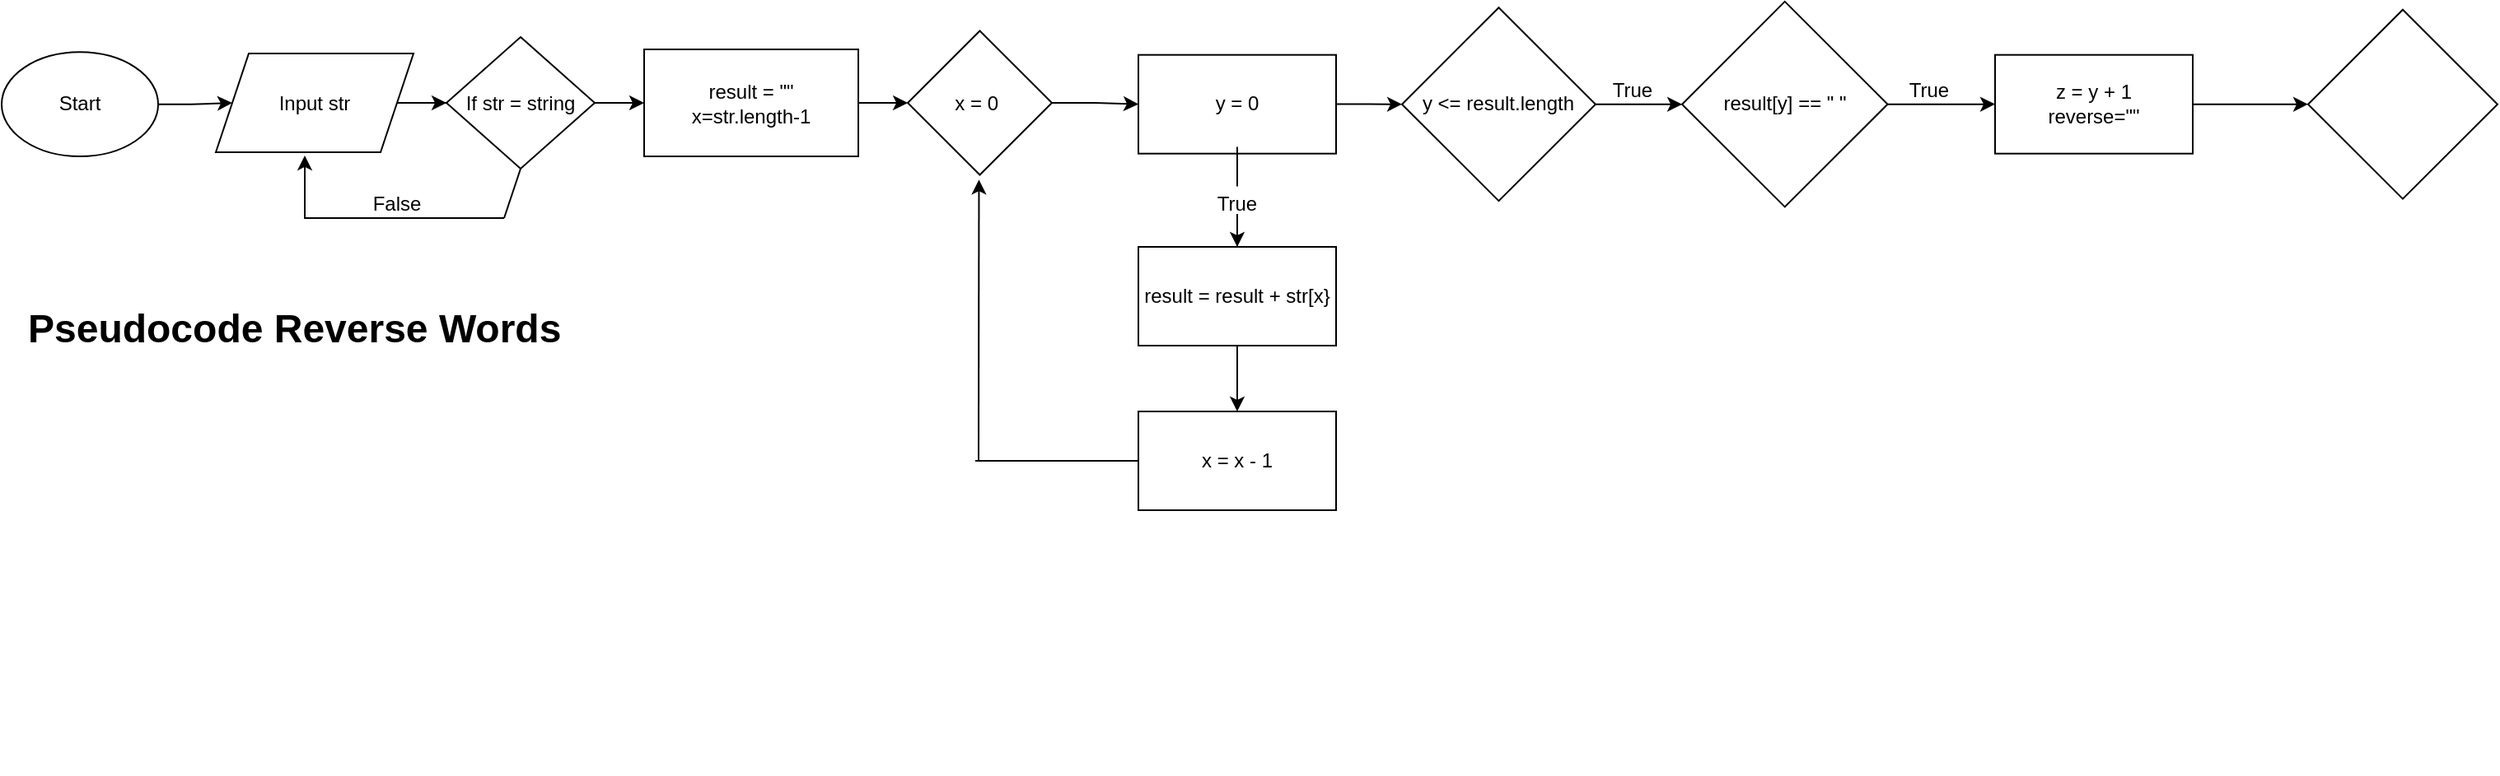 <mxfile version="20.0.1" type="device"><diagram id="fjVzi1wufPVVItkXlOrg" name="Page-1"><mxGraphModel dx="1422" dy="804" grid="1" gridSize="10" guides="1" tooltips="1" connect="1" arrows="1" fold="1" page="1" pageScale="1" pageWidth="827" pageHeight="1169" math="0" shadow="0"><root><mxCell id="0"/><mxCell id="1" parent="0"/><mxCell id="HmGKqYZ0TuJxNkUc22Is-21" value="&lt;h1&gt;Pseudocode Reverse Words&lt;/h1&gt;&lt;div&gt;&lt;span style=&quot;background-color: initial;&quot;&gt;&amp;nbsp;&lt;/span&gt;&lt;/div&gt;" style="text;html=1;strokeColor=none;fillColor=none;spacing=5;spacingTop=-20;whiteSpace=wrap;overflow=hidden;rounded=0;" parent="1" vertex="1"><mxGeometry x="20.83" y="250" width="459.17" height="290" as="geometry"/></mxCell><mxCell id="qDwm-U80J2-0_mb0yIJG-4" value="" style="edgeStyle=orthogonalEdgeStyle;rounded=0;orthogonalLoop=1;jettySize=auto;html=1;" parent="1" source="qDwm-U80J2-0_mb0yIJG-5" target="qDwm-U80J2-0_mb0yIJG-7" edge="1"><mxGeometry relative="1" as="geometry"/></mxCell><mxCell id="qDwm-U80J2-0_mb0yIJG-5" value="Start" style="ellipse;whiteSpace=wrap;html=1;" parent="1" vertex="1"><mxGeometry x="10" y="101.67" width="95.01" height="63.34" as="geometry"/></mxCell><mxCell id="qDwm-U80J2-0_mb0yIJG-6" value="" style="edgeStyle=orthogonalEdgeStyle;rounded=0;orthogonalLoop=1;jettySize=auto;html=1;" parent="1" source="qDwm-U80J2-0_mb0yIJG-7" target="qDwm-U80J2-0_mb0yIJG-9" edge="1"><mxGeometry relative="1" as="geometry"/></mxCell><mxCell id="qDwm-U80J2-0_mb0yIJG-7" value="Input str" style="shape=parallelogram;perimeter=parallelogramPerimeter;whiteSpace=wrap;html=1;fixedSize=1;" parent="1" vertex="1"><mxGeometry x="140" y="102.51" width="120" height="60" as="geometry"/></mxCell><mxCell id="qDwm-U80J2-0_mb0yIJG-8" value="" style="edgeStyle=orthogonalEdgeStyle;rounded=0;orthogonalLoop=1;jettySize=auto;html=1;" parent="1" source="qDwm-U80J2-0_mb0yIJG-9" target="qDwm-U80J2-0_mb0yIJG-13" edge="1"><mxGeometry relative="1" as="geometry"/></mxCell><mxCell id="qDwm-U80J2-0_mb0yIJG-9" value="If str = string" style="rhombus;whiteSpace=wrap;html=1;" parent="1" vertex="1"><mxGeometry x="280" y="92.51" width="90" height="80" as="geometry"/></mxCell><mxCell id="qDwm-U80J2-0_mb0yIJG-10" value="" style="endArrow=none;html=1;rounded=0;entryX=0.5;entryY=1;entryDx=0;entryDy=0;" parent="1" target="qDwm-U80J2-0_mb0yIJG-9" edge="1"><mxGeometry width="50" height="50" relative="1" as="geometry"><mxPoint x="315" y="202.51" as="sourcePoint"/><mxPoint x="430" y="182.51" as="targetPoint"/></mxGeometry></mxCell><mxCell id="qDwm-U80J2-0_mb0yIJG-11" value="" style="endArrow=none;html=1;rounded=0;" parent="1" edge="1"><mxGeometry width="50" height="50" relative="1" as="geometry"><mxPoint x="205" y="202.51" as="sourcePoint"/><mxPoint x="315" y="202.51" as="targetPoint"/></mxGeometry></mxCell><mxCell id="qDwm-U80J2-0_mb0yIJG-12" value="" style="endArrow=classic;html=1;rounded=0;entryX=0.45;entryY=1.033;entryDx=0;entryDy=0;entryPerimeter=0;" parent="1" target="qDwm-U80J2-0_mb0yIJG-7" edge="1"><mxGeometry width="50" height="50" relative="1" as="geometry"><mxPoint x="214" y="202.51" as="sourcePoint"/><mxPoint x="430" y="182.51" as="targetPoint"/><Array as="points"><mxPoint x="194" y="202.51"/><mxPoint x="194" y="182.51"/></Array></mxGeometry></mxCell><mxCell id="qDwm-U80J2-0_mb0yIJG-16" value="" style="edgeStyle=orthogonalEdgeStyle;rounded=0;orthogonalLoop=1;jettySize=auto;html=1;" parent="1" source="qDwm-U80J2-0_mb0yIJG-13" target="qDwm-U80J2-0_mb0yIJG-15" edge="1"><mxGeometry relative="1" as="geometry"/></mxCell><mxCell id="qDwm-U80J2-0_mb0yIJG-13" value="result = &quot;&quot;&lt;br&gt;x=str.length-1" style="whiteSpace=wrap;html=1;" parent="1" vertex="1"><mxGeometry x="400" y="100.01" width="130" height="65" as="geometry"/></mxCell><mxCell id="qDwm-U80J2-0_mb0yIJG-14" value="False" style="text;html=1;strokeColor=none;fillColor=none;align=center;verticalAlign=middle;whiteSpace=wrap;rounded=0;" parent="1" vertex="1"><mxGeometry x="220" y="179.17" width="60" height="30" as="geometry"/></mxCell><mxCell id="qDwm-U80J2-0_mb0yIJG-20" value="" style="edgeStyle=orthogonalEdgeStyle;rounded=0;orthogonalLoop=1;jettySize=auto;html=1;" parent="1" source="qDwm-U80J2-0_mb0yIJG-15" target="qDwm-U80J2-0_mb0yIJG-19" edge="1"><mxGeometry relative="1" as="geometry"/></mxCell><mxCell id="qDwm-U80J2-0_mb0yIJG-15" value="x = 0&amp;nbsp;" style="rhombus;whiteSpace=wrap;html=1;" parent="1" vertex="1"><mxGeometry x="560" y="88.76" width="87.49" height="87.49" as="geometry"/></mxCell><mxCell id="qDwm-U80J2-0_mb0yIJG-22" value="" style="edgeStyle=orthogonalEdgeStyle;rounded=0;orthogonalLoop=1;jettySize=auto;html=1;" parent="1" source="qDwm-U80J2-0_mb0yIJG-19" target="qDwm-U80J2-0_mb0yIJG-21" edge="1"><mxGeometry relative="1" as="geometry"/></mxCell><mxCell id="qDwm-U80J2-0_mb0yIJG-27" value="" style="edgeStyle=orthogonalEdgeStyle;rounded=0;orthogonalLoop=1;jettySize=auto;html=1;startArrow=none;" parent="1" source="qDwm-U80J2-0_mb0yIJG-29" target="qDwm-U80J2-0_mb0yIJG-25" edge="1"><mxGeometry relative="1" as="geometry"/></mxCell><mxCell id="qDwm-U80J2-0_mb0yIJG-19" value="y = 0" style="whiteSpace=wrap;html=1;" parent="1" vertex="1"><mxGeometry x="700" y="103.34" width="120" height="60" as="geometry"/></mxCell><mxCell id="qDwm-U80J2-0_mb0yIJG-24" value="" style="edgeStyle=orthogonalEdgeStyle;rounded=0;orthogonalLoop=1;jettySize=auto;html=1;" parent="1" source="qDwm-U80J2-0_mb0yIJG-21" target="qDwm-U80J2-0_mb0yIJG-23" edge="1"><mxGeometry relative="1" as="geometry"/></mxCell><mxCell id="qDwm-U80J2-0_mb0yIJG-21" value="y &amp;lt;= result.length" style="rhombus;whiteSpace=wrap;html=1;" parent="1" vertex="1"><mxGeometry x="860" y="74.59" width="117.49" height="117.49" as="geometry"/></mxCell><mxCell id="qDwm-U80J2-0_mb0yIJG-38" value="" style="edgeStyle=orthogonalEdgeStyle;rounded=0;orthogonalLoop=1;jettySize=auto;html=1;" parent="1" source="qDwm-U80J2-0_mb0yIJG-23" target="qDwm-U80J2-0_mb0yIJG-37" edge="1"><mxGeometry relative="1" as="geometry"/></mxCell><mxCell id="qDwm-U80J2-0_mb0yIJG-23" value="result[y] == &quot; &quot;" style="rhombus;whiteSpace=wrap;html=1;" parent="1" vertex="1"><mxGeometry x="1030" y="70.95" width="124.78" height="124.78" as="geometry"/></mxCell><mxCell id="qDwm-U80J2-0_mb0yIJG-28" value="" style="edgeStyle=orthogonalEdgeStyle;rounded=0;orthogonalLoop=1;jettySize=auto;html=1;" parent="1" source="qDwm-U80J2-0_mb0yIJG-25" target="qDwm-U80J2-0_mb0yIJG-26" edge="1"><mxGeometry relative="1" as="geometry"/></mxCell><mxCell id="qDwm-U80J2-0_mb0yIJG-25" value="result = result + str[x}" style="rounded=0;whiteSpace=wrap;html=1;" parent="1" vertex="1"><mxGeometry x="700" y="220" width="120" height="60" as="geometry"/></mxCell><mxCell id="qDwm-U80J2-0_mb0yIJG-26" value="x = x - 1" style="whiteSpace=wrap;html=1;" parent="1" vertex="1"><mxGeometry x="700" y="320" width="120" height="60" as="geometry"/></mxCell><mxCell id="qDwm-U80J2-0_mb0yIJG-29" value="True&lt;br&gt;" style="text;html=1;strokeColor=none;fillColor=none;align=center;verticalAlign=middle;whiteSpace=wrap;rounded=0;" parent="1" vertex="1"><mxGeometry x="730" y="179.17" width="60" height="30" as="geometry"/></mxCell><mxCell id="qDwm-U80J2-0_mb0yIJG-30" value="" style="edgeStyle=orthogonalEdgeStyle;rounded=0;orthogonalLoop=1;jettySize=auto;html=1;endArrow=none;" parent="1" source="qDwm-U80J2-0_mb0yIJG-19" target="qDwm-U80J2-0_mb0yIJG-29" edge="1"><mxGeometry relative="1" as="geometry"><mxPoint x="740" y="162.51" as="sourcePoint"/><mxPoint x="740" y="220" as="targetPoint"/></mxGeometry></mxCell><mxCell id="qDwm-U80J2-0_mb0yIJG-31" value="" style="endArrow=none;html=1;rounded=0;entryX=0;entryY=0.5;entryDx=0;entryDy=0;" parent="1" target="qDwm-U80J2-0_mb0yIJG-26" edge="1"><mxGeometry width="50" height="50" relative="1" as="geometry"><mxPoint x="601" y="350" as="sourcePoint"/><mxPoint x="681" y="349.5" as="targetPoint"/></mxGeometry></mxCell><mxCell id="qDwm-U80J2-0_mb0yIJG-32" value="" style="endArrow=classic;html=1;rounded=0;" parent="1" edge="1"><mxGeometry width="50" height="50" relative="1" as="geometry"><mxPoint x="603" y="350" as="sourcePoint"/><mxPoint x="603.24" y="179.17" as="targetPoint"/></mxGeometry></mxCell><mxCell id="qDwm-U80J2-0_mb0yIJG-35" value="True&lt;br&gt;" style="text;html=1;strokeColor=none;fillColor=none;align=center;verticalAlign=middle;whiteSpace=wrap;rounded=0;" parent="1" vertex="1"><mxGeometry x="970" y="110.0" width="60" height="30" as="geometry"/></mxCell><mxCell id="qDwm-U80J2-0_mb0yIJG-41" value="" style="edgeStyle=orthogonalEdgeStyle;rounded=0;orthogonalLoop=1;jettySize=auto;html=1;" parent="1" source="qDwm-U80J2-0_mb0yIJG-37" target="qDwm-U80J2-0_mb0yIJG-40" edge="1"><mxGeometry relative="1" as="geometry"/></mxCell><mxCell id="qDwm-U80J2-0_mb0yIJG-37" value="z = y + 1&lt;br&gt;reverse=&quot;&quot;" style="whiteSpace=wrap;html=1;" parent="1" vertex="1"><mxGeometry x="1220" y="103.34" width="120" height="60" as="geometry"/></mxCell><mxCell id="qDwm-U80J2-0_mb0yIJG-39" value="True&lt;br&gt;" style="text;html=1;strokeColor=none;fillColor=none;align=center;verticalAlign=middle;whiteSpace=wrap;rounded=0;" parent="1" vertex="1"><mxGeometry x="1150" y="110.0" width="60" height="30" as="geometry"/></mxCell><mxCell id="qDwm-U80J2-0_mb0yIJG-40" value="" style="rhombus;whiteSpace=wrap;html=1;" parent="1" vertex="1"><mxGeometry x="1410" y="75.84" width="114.99" height="114.99" as="geometry"/></mxCell></root></mxGraphModel></diagram></mxfile>